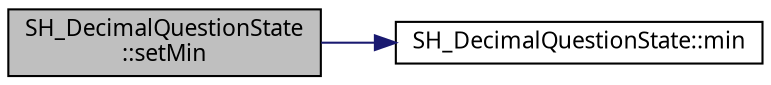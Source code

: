 digraph "SH_DecimalQuestionState::setMin"
{
 // INTERACTIVE_SVG=YES
  bgcolor="transparent";
  edge [fontname="Verdana",fontsize="11",labelfontname="Verdana",labelfontsize="11"];
  node [fontname="Verdana",fontsize="11",shape=record];
  rankdir="LR";
  Node1 [label="SH_DecimalQuestionState\l::setMin",height=0.2,width=0.4,color="black", fillcolor="grey75", style="filled" fontcolor="black"];
  Node1 -> Node2 [color="midnightblue",fontsize="11",style="solid",fontname="Verdana"];
  Node2 [label="SH_DecimalQuestionState::min",height=0.2,width=0.4,color="black",URL="$classSH__DecimalQuestionState.html#ac909214eeb0e370c16718cb698bfec2c"];
}
